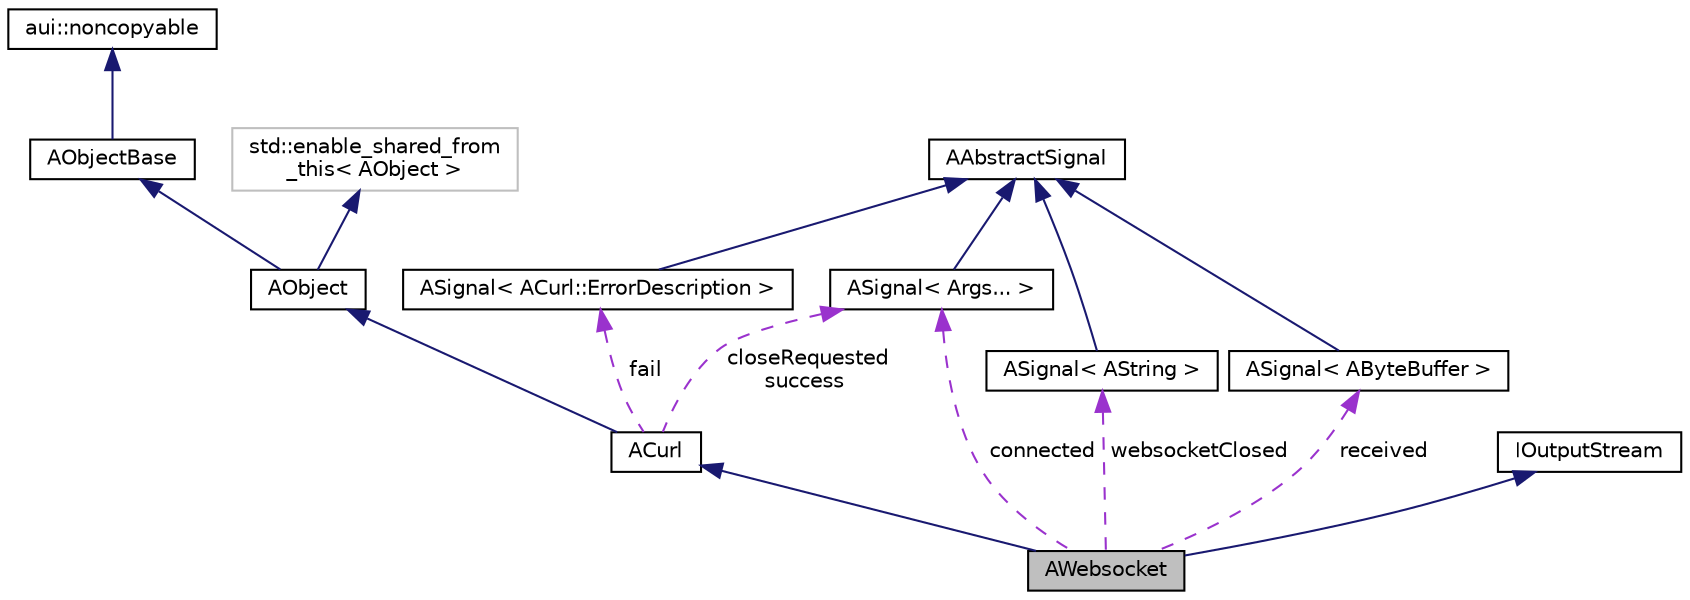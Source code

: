digraph "AWebsocket"
{
 // LATEX_PDF_SIZE
  edge [fontname="Helvetica",fontsize="10",labelfontname="Helvetica",labelfontsize="10"];
  node [fontname="Helvetica",fontsize="10",shape=record];
  Node1 [label="AWebsocket",height=0.2,width=0.4,color="black", fillcolor="grey75", style="filled", fontcolor="black",tooltip="Websocket implementation."];
  Node2 -> Node1 [dir="back",color="midnightblue",fontsize="10",style="solid",fontname="Helvetica"];
  Node2 [label="ACurl",height=0.2,width=0.4,color="black", fillcolor="white", style="filled",URL="$classACurl.html",tooltip="Easy curl instance."];
  Node3 -> Node2 [dir="back",color="midnightblue",fontsize="10",style="solid",fontname="Helvetica"];
  Node3 [label="AObject",height=0.2,width=0.4,color="black", fillcolor="white", style="filled",URL="$classAObject.html",tooltip="A base object class."];
  Node4 -> Node3 [dir="back",color="midnightblue",fontsize="10",style="solid",fontname="Helvetica"];
  Node4 [label="AObjectBase",height=0.2,width=0.4,color="black", fillcolor="white", style="filled",URL="$classAObjectBase.html",tooltip=" "];
  Node5 -> Node4 [dir="back",color="midnightblue",fontsize="10",style="solid",fontname="Helvetica"];
  Node5 [label="aui::noncopyable",height=0.2,width=0.4,color="black", fillcolor="white", style="filled",URL="$structaui_1_1noncopyable.html",tooltip="Forbids copy of your class."];
  Node6 -> Node3 [dir="back",color="midnightblue",fontsize="10",style="solid",fontname="Helvetica"];
  Node6 [label="std::enable_shared_from\l_this\< AObject \>",height=0.2,width=0.4,color="grey75", fillcolor="white", style="filled",tooltip=" "];
  Node7 -> Node2 [dir="back",color="darkorchid3",fontsize="10",style="dashed",label=" fail" ,fontname="Helvetica"];
  Node7 [label="ASignal\< ACurl::ErrorDescription \>",height=0.2,width=0.4,color="black", fillcolor="white", style="filled",URL="$classASignal.html",tooltip=" "];
  Node8 -> Node7 [dir="back",color="midnightblue",fontsize="10",style="solid",fontname="Helvetica"];
  Node8 [label="AAbstractSignal",height=0.2,width=0.4,color="black", fillcolor="white", style="filled",URL="$classAAbstractSignal.html",tooltip="Base class for signal."];
  Node9 -> Node2 [dir="back",color="darkorchid3",fontsize="10",style="dashed",label=" closeRequested\nsuccess" ,fontname="Helvetica"];
  Node9 [label="ASignal\< Args... \>",height=0.2,width=0.4,color="black", fillcolor="white", style="filled",URL="$classASignal.html",tooltip=" "];
  Node8 -> Node9 [dir="back",color="midnightblue",fontsize="10",style="solid",fontname="Helvetica"];
  Node10 -> Node1 [dir="back",color="midnightblue",fontsize="10",style="solid",fontname="Helvetica"];
  Node10 [label="IOutputStream",height=0.2,width=0.4,color="black", fillcolor="white", style="filled",URL="$classIOutputStream.html",tooltip=" "];
  Node9 -> Node1 [dir="back",color="darkorchid3",fontsize="10",style="dashed",label=" connected" ,fontname="Helvetica"];
  Node11 -> Node1 [dir="back",color="darkorchid3",fontsize="10",style="dashed",label=" websocketClosed" ,fontname="Helvetica"];
  Node11 [label="ASignal\< AString \>",height=0.2,width=0.4,color="black", fillcolor="white", style="filled",URL="$classASignal.html",tooltip=" "];
  Node8 -> Node11 [dir="back",color="midnightblue",fontsize="10",style="solid",fontname="Helvetica"];
  Node12 -> Node1 [dir="back",color="darkorchid3",fontsize="10",style="dashed",label=" received" ,fontname="Helvetica"];
  Node12 [label="ASignal\< AByteBuffer \>",height=0.2,width=0.4,color="black", fillcolor="white", style="filled",URL="$classASignal.html",tooltip=" "];
  Node8 -> Node12 [dir="back",color="midnightblue",fontsize="10",style="solid",fontname="Helvetica"];
}
